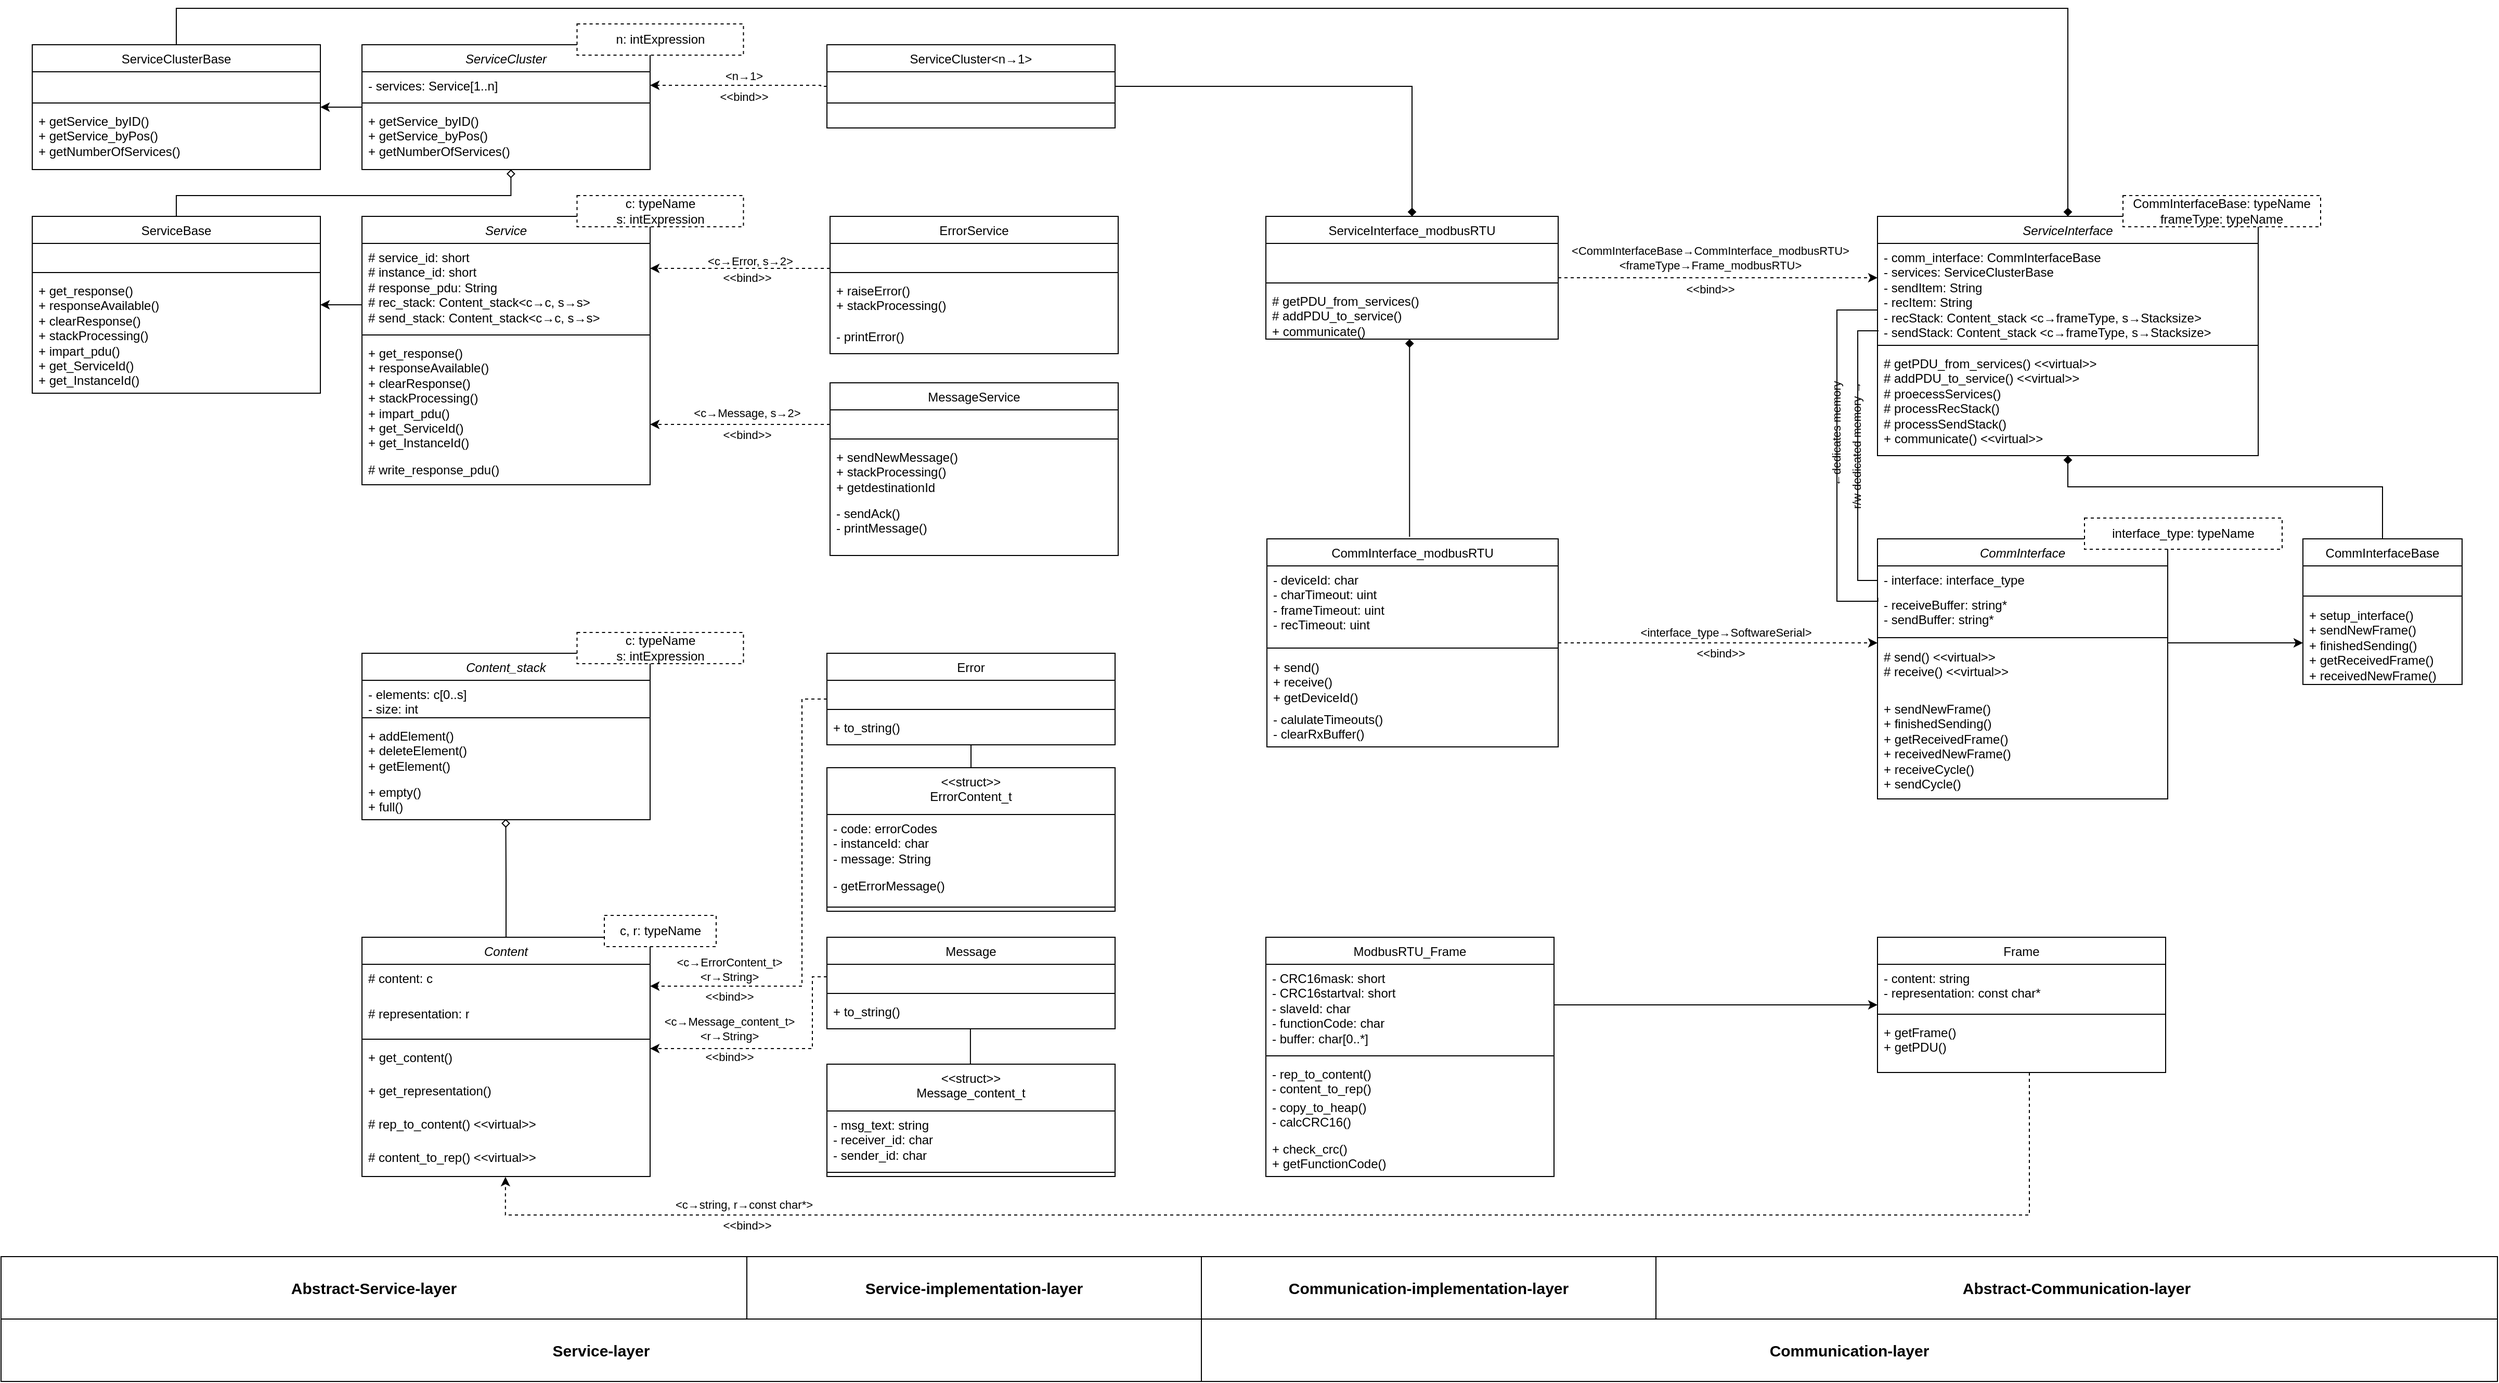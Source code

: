 <mxfile version="22.1.21" type="device">
  <diagram id="C5RBs43oDa-KdzZeNtuy" name="Page-1">
    <mxGraphModel dx="3549" dy="2591" grid="1" gridSize="10" guides="1" tooltips="1" connect="1" arrows="1" fold="1" page="1" pageScale="1" pageWidth="3300" pageHeight="4681" math="0" shadow="0">
      <root>
        <mxCell id="WIyWlLk6GJQsqaUBKTNV-0" />
        <mxCell id="WIyWlLk6GJQsqaUBKTNV-1" parent="WIyWlLk6GJQsqaUBKTNV-0" />
        <mxCell id="hzHgPejfFqS34bl7XQJl-62" style="edgeStyle=orthogonalEdgeStyle;rounded=0;orthogonalLoop=1;jettySize=auto;html=1;dashed=1;labelBackgroundColor=none;fontColor=default;" parent="WIyWlLk6GJQsqaUBKTNV-1" source="0T1XnAhTBll2UU8GzCWv-19" target="G1hKoWAZGQ2db2Nm5mXP-55" edge="1">
          <mxGeometry relative="1" as="geometry">
            <Array as="points">
              <mxPoint x="2203" y="790" />
              <mxPoint x="2203" y="790" />
            </Array>
          </mxGeometry>
        </mxCell>
        <mxCell id="hzHgPejfFqS34bl7XQJl-64" value="&amp;lt;interface_type→SoftwareSerial&amp;gt;" style="edgeLabel;html=1;align=center;verticalAlign=middle;resizable=0;points=[];labelBackgroundColor=none;" parent="hzHgPejfFqS34bl7XQJl-62" vertex="1" connectable="0">
          <mxGeometry x="0.139" y="3" relative="1" as="geometry">
            <mxPoint x="-14" y="-7" as="offset" />
          </mxGeometry>
        </mxCell>
        <mxCell id="0T1XnAhTBll2UU8GzCWv-19" value="&lt;span style=&quot;font-weight: normal;&quot;&gt;CommInterface_modbusRTU&lt;/span&gt;" style="swimlane;fontStyle=1;align=center;verticalAlign=top;childLayout=stackLayout;horizontal=1;startSize=26;horizontalStack=0;resizeParent=1;resizeParentMax=0;resizeLast=0;collapsible=1;marginBottom=0;whiteSpace=wrap;html=1;labelBackgroundColor=none;" parent="WIyWlLk6GJQsqaUBKTNV-1" vertex="1">
          <mxGeometry x="1657" y="690" width="280" height="200" as="geometry" />
        </mxCell>
        <mxCell id="0T1XnAhTBll2UU8GzCWv-20" value="&lt;div&gt;&lt;span style=&quot;background-color: initial;&quot;&gt;- deviceId: char&lt;/span&gt;&lt;/div&gt;&lt;div&gt;&lt;span style=&quot;background-color: initial;&quot;&gt;- charTimeout: uint&lt;/span&gt;&lt;br&gt;&lt;/div&gt;&lt;div&gt;- frameTimeout: uint&lt;/div&gt;&lt;div&gt;- recTimeout: uint&lt;/div&gt;" style="text;strokeColor=none;fillColor=none;align=left;verticalAlign=top;spacingLeft=4;spacingRight=4;overflow=hidden;rotatable=0;points=[[0,0.5],[1,0.5]];portConstraint=eastwest;whiteSpace=wrap;html=1;labelBackgroundColor=none;" parent="0T1XnAhTBll2UU8GzCWv-19" vertex="1">
          <mxGeometry y="26" width="280" height="74" as="geometry" />
        </mxCell>
        <mxCell id="0T1XnAhTBll2UU8GzCWv-21" value="" style="line;strokeWidth=1;fillColor=none;align=left;verticalAlign=middle;spacingTop=-1;spacingLeft=3;spacingRight=3;rotatable=0;labelPosition=right;points=[];portConstraint=eastwest;labelBackgroundColor=none;" parent="0T1XnAhTBll2UU8GzCWv-19" vertex="1">
          <mxGeometry y="100" width="280" height="10" as="geometry" />
        </mxCell>
        <mxCell id="g8rS9QN8BbAumc9vABYH-0" value="+ send()&amp;nbsp;&lt;div&gt;+ receive()&lt;br&gt;&lt;/div&gt;&lt;div&gt;+ getDeviceId()&lt;/div&gt;" style="text;strokeColor=none;fillColor=none;align=left;verticalAlign=top;spacingLeft=4;spacingRight=4;overflow=hidden;rotatable=0;points=[[0,0.5],[1,0.5]];portConstraint=eastwest;whiteSpace=wrap;html=1;labelBackgroundColor=none;" parent="0T1XnAhTBll2UU8GzCWv-19" vertex="1">
          <mxGeometry y="110" width="280" height="50" as="geometry" />
        </mxCell>
        <mxCell id="hzHgPejfFqS34bl7XQJl-67" value="- calulateTimeouts()&lt;br&gt;- clearRxBuffer()" style="text;strokeColor=none;fillColor=none;align=left;verticalAlign=top;spacingLeft=4;spacingRight=4;overflow=hidden;rotatable=0;points=[[0,0.5],[1,0.5]];portConstraint=eastwest;whiteSpace=wrap;html=1;labelBackgroundColor=none;" parent="0T1XnAhTBll2UU8GzCWv-19" vertex="1">
          <mxGeometry y="160" width="280" height="40" as="geometry" />
        </mxCell>
        <mxCell id="hzHgPejfFqS34bl7XQJl-45" style="edgeStyle=orthogonalEdgeStyle;rounded=0;orthogonalLoop=1;jettySize=auto;html=1;labelBackgroundColor=none;fontColor=default;" parent="WIyWlLk6GJQsqaUBKTNV-1" source="0T1XnAhTBll2UU8GzCWv-24" target="hzHgPejfFqS34bl7XQJl-40" edge="1">
          <mxGeometry relative="1" as="geometry">
            <Array as="points">
              <mxPoint x="780" y="465" />
              <mxPoint x="780" y="465" />
            </Array>
          </mxGeometry>
        </mxCell>
        <mxCell id="N3_kc9GpTuYt8x-B3Z9n-0" value="&lt;span style=&quot;font-weight: 400;&quot;&gt;Message&lt;/span&gt;" style="swimlane;fontStyle=1;align=center;verticalAlign=top;childLayout=stackLayout;horizontal=1;startSize=26;horizontalStack=0;resizeParent=1;resizeParentMax=0;resizeLast=0;collapsible=1;marginBottom=0;whiteSpace=wrap;html=1;labelBackgroundColor=none;" parent="WIyWlLk6GJQsqaUBKTNV-1" vertex="1">
          <mxGeometry x="1234" y="1073" width="277" height="88" as="geometry" />
        </mxCell>
        <mxCell id="N3_kc9GpTuYt8x-B3Z9n-11" value="&amp;nbsp;" style="text;strokeColor=none;fillColor=none;align=left;verticalAlign=top;spacingLeft=4;spacingRight=4;overflow=hidden;rotatable=0;points=[[0,0.5],[1,0.5]];portConstraint=eastwest;whiteSpace=wrap;html=1;labelBackgroundColor=none;" parent="N3_kc9GpTuYt8x-B3Z9n-0" vertex="1">
          <mxGeometry y="26" width="277" height="24" as="geometry" />
        </mxCell>
        <mxCell id="N3_kc9GpTuYt8x-B3Z9n-1" value="" style="line;strokeWidth=1;fillColor=none;align=left;verticalAlign=middle;spacingTop=-1;spacingLeft=3;spacingRight=3;rotatable=0;labelPosition=right;points=[];portConstraint=eastwest;labelBackgroundColor=none;" parent="N3_kc9GpTuYt8x-B3Z9n-0" vertex="1">
          <mxGeometry y="50" width="277" height="8" as="geometry" />
        </mxCell>
        <mxCell id="ZH3qLgjgDEHbAtOJyxIN-0" value="+ to_string()" style="text;strokeColor=none;fillColor=none;align=left;verticalAlign=top;spacingLeft=4;spacingRight=4;overflow=hidden;rotatable=0;points=[[0,0.5],[1,0.5]];portConstraint=eastwest;whiteSpace=wrap;html=1;labelBackgroundColor=none;" parent="N3_kc9GpTuYt8x-B3Z9n-0" vertex="1">
          <mxGeometry y="58" width="277" height="30" as="geometry" />
        </mxCell>
        <mxCell id="ZH3qLgjgDEHbAtOJyxIN-2" value="&lt;div&gt;&lt;span style=&quot;font-weight: 400;&quot;&gt;&amp;lt;&amp;lt;struct&amp;gt;&amp;gt;&lt;/span&gt;&lt;/div&gt;&lt;span style=&quot;font-weight: 400;&quot;&gt;Message_content_t&lt;/span&gt;" style="swimlane;fontStyle=1;align=center;verticalAlign=top;childLayout=stackLayout;horizontal=1;startSize=45;horizontalStack=0;resizeParent=1;resizeParentMax=0;resizeLast=0;collapsible=1;marginBottom=0;whiteSpace=wrap;html=1;labelBackgroundColor=none;" parent="WIyWlLk6GJQsqaUBKTNV-1" vertex="1">
          <mxGeometry x="1234" y="1195" width="277" height="108" as="geometry" />
        </mxCell>
        <mxCell id="ZH3qLgjgDEHbAtOJyxIN-3" value="- msg_text: string&amp;nbsp;&lt;br&gt;- receiver_id: char&lt;br&gt;- sender_id: char" style="text;strokeColor=none;fillColor=none;align=left;verticalAlign=top;spacingLeft=4;spacingRight=4;overflow=hidden;rotatable=0;points=[[0,0.5],[1,0.5]];portConstraint=eastwest;whiteSpace=wrap;html=1;labelBackgroundColor=none;" parent="ZH3qLgjgDEHbAtOJyxIN-2" vertex="1">
          <mxGeometry y="45" width="277" height="55" as="geometry" />
        </mxCell>
        <mxCell id="ZH3qLgjgDEHbAtOJyxIN-7" value="" style="line;strokeWidth=1;fillColor=none;align=left;verticalAlign=middle;spacingTop=-1;spacingLeft=3;spacingRight=3;rotatable=0;labelPosition=right;points=[];portConstraint=eastwest;labelBackgroundColor=none;" parent="ZH3qLgjgDEHbAtOJyxIN-2" vertex="1">
          <mxGeometry y="100" width="277" height="8" as="geometry" />
        </mxCell>
        <mxCell id="ZH3qLgjgDEHbAtOJyxIN-31" style="edgeStyle=orthogonalEdgeStyle;rounded=0;orthogonalLoop=1;jettySize=auto;html=1;endArrow=diamond;endFill=0;entryX=0.499;entryY=0.982;entryDx=0;entryDy=0;entryPerimeter=0;labelBackgroundColor=none;fontColor=default;" parent="WIyWlLk6GJQsqaUBKTNV-1" source="N3_kc9GpTuYt8x-B3Z9n-16" target="80-tXejD-YkmLtAAVGBc-1" edge="1">
          <mxGeometry relative="1" as="geometry">
            <mxPoint x="892" y="1032" as="targetPoint" />
          </mxGeometry>
        </mxCell>
        <mxCell id="kIGU2jK2xSigbOruO71g-1" value="&lt;span style=&quot;font-weight: normal;&quot;&gt;MessageService&lt;/span&gt;" style="swimlane;fontStyle=1;align=center;verticalAlign=top;childLayout=stackLayout;horizontal=1;startSize=26;horizontalStack=0;resizeParent=1;resizeParentMax=0;resizeLast=0;collapsible=1;marginBottom=0;whiteSpace=wrap;html=1;labelBackgroundColor=none;" parent="WIyWlLk6GJQsqaUBKTNV-1" vertex="1">
          <mxGeometry x="1237" y="540" width="277" height="166" as="geometry" />
        </mxCell>
        <mxCell id="kIGU2jK2xSigbOruO71g-4" value="&amp;nbsp;" style="text;strokeColor=none;fillColor=none;align=left;verticalAlign=top;spacingLeft=4;spacingRight=4;overflow=hidden;rotatable=0;points=[[0,0.5],[1,0.5]];portConstraint=eastwest;whiteSpace=wrap;html=1;labelBackgroundColor=none;" parent="kIGU2jK2xSigbOruO71g-1" vertex="1">
          <mxGeometry y="26" width="277" height="24" as="geometry" />
        </mxCell>
        <mxCell id="kIGU2jK2xSigbOruO71g-5" value="" style="line;strokeWidth=1;fillColor=none;align=left;verticalAlign=middle;spacingTop=-1;spacingLeft=3;spacingRight=3;rotatable=0;labelPosition=right;points=[];portConstraint=eastwest;labelBackgroundColor=none;" parent="kIGU2jK2xSigbOruO71g-1" vertex="1">
          <mxGeometry y="50" width="277" height="8" as="geometry" />
        </mxCell>
        <mxCell id="dM3VB4ARdl21_GnbxhvC-1" value="+ sendNewMessage()&lt;br&gt;+ stackProcessing()&lt;br&gt;+ getdestinationId" style="text;strokeColor=none;fillColor=none;align=left;verticalAlign=top;spacingLeft=4;spacingRight=4;overflow=hidden;rotatable=0;points=[[0,0.5],[1,0.5]];portConstraint=eastwest;whiteSpace=wrap;html=1;labelBackgroundColor=none;" parent="kIGU2jK2xSigbOruO71g-1" vertex="1">
          <mxGeometry y="58" width="277" height="54" as="geometry" />
        </mxCell>
        <mxCell id="hzHgPejfFqS34bl7XQJl-13" value="- sendAck()&lt;br&gt;- printMessage()" style="text;strokeColor=none;fillColor=none;align=left;verticalAlign=top;spacingLeft=4;spacingRight=4;overflow=hidden;rotatable=0;points=[[0,0.5],[1,0.5]];portConstraint=eastwest;whiteSpace=wrap;html=1;labelBackgroundColor=none;" parent="kIGU2jK2xSigbOruO71g-1" vertex="1">
          <mxGeometry y="112" width="277" height="54" as="geometry" />
        </mxCell>
        <mxCell id="kIGU2jK2xSigbOruO71g-8" style="edgeStyle=orthogonalEdgeStyle;rounded=0;orthogonalLoop=1;jettySize=auto;html=1;dashed=1;labelBackgroundColor=none;fontColor=default;" parent="WIyWlLk6GJQsqaUBKTNV-1" edge="1" target="0T1XnAhTBll2UU8GzCWv-24" source="kIGU2jK2xSigbOruO71g-1">
          <mxGeometry relative="1" as="geometry">
            <mxPoint x="1064.001" y="476.804" as="targetPoint" />
            <Array as="points">
              <mxPoint x="1150" y="580" />
              <mxPoint x="1150" y="580" />
            </Array>
            <mxPoint x="1233.17" y="476.58" as="sourcePoint" />
          </mxGeometry>
        </mxCell>
        <mxCell id="G1hKoWAZGQ2db2Nm5mXP-40" value="Abstract-Service-layer" style="rounded=0;whiteSpace=wrap;html=1;fontStyle=1;fontSize=15;labelBackgroundColor=none;" parent="WIyWlLk6GJQsqaUBKTNV-1" vertex="1">
          <mxGeometry x="440" y="1380" width="717" height="60" as="geometry" />
        </mxCell>
        <mxCell id="G1hKoWAZGQ2db2Nm5mXP-42" value="Service-implementation-layer" style="rounded=0;whiteSpace=wrap;html=1;fontSize=15;fontStyle=1;labelBackgroundColor=none;" parent="WIyWlLk6GJQsqaUBKTNV-1" vertex="1">
          <mxGeometry x="1157" y="1380" width="437" height="60" as="geometry" />
        </mxCell>
        <mxCell id="G1hKoWAZGQ2db2Nm5mXP-43" value="Service-layer" style="rounded=0;whiteSpace=wrap;html=1;fontSize=15;fontStyle=1;labelBackgroundColor=none;" parent="WIyWlLk6GJQsqaUBKTNV-1" vertex="1">
          <mxGeometry x="440" y="1440" width="1154" height="60" as="geometry" />
        </mxCell>
        <mxCell id="hzHgPejfFqS34bl7XQJl-69" style="edgeStyle=orthogonalEdgeStyle;rounded=0;orthogonalLoop=1;jettySize=auto;html=1;dashed=1;labelBackgroundColor=none;fontColor=default;" parent="WIyWlLk6GJQsqaUBKTNV-1" source="G1hKoWAZGQ2db2Nm5mXP-48" target="0T1XnAhTBll2UU8GzCWv-0" edge="1">
          <mxGeometry relative="1" as="geometry">
            <Array as="points">
              <mxPoint x="2203" y="439" />
              <mxPoint x="2203" y="439" />
            </Array>
          </mxGeometry>
        </mxCell>
        <mxCell id="G1hKoWAZGQ2db2Nm5mXP-48" value="&lt;span style=&quot;font-weight: normal;&quot;&gt;ServiceInterface_modbusRTU&lt;/span&gt;" style="swimlane;fontStyle=1;align=center;verticalAlign=top;childLayout=stackLayout;horizontal=1;startSize=26;horizontalStack=0;resizeParent=1;resizeParentMax=0;resizeLast=0;collapsible=1;marginBottom=0;whiteSpace=wrap;html=1;labelBackgroundColor=none;" parent="WIyWlLk6GJQsqaUBKTNV-1" vertex="1">
          <mxGeometry x="1656" y="380" width="281" height="118" as="geometry" />
        </mxCell>
        <mxCell id="G1hKoWAZGQ2db2Nm5mXP-49" value="&amp;nbsp;" style="text;strokeColor=none;fillColor=none;align=left;verticalAlign=top;spacingLeft=4;spacingRight=4;overflow=hidden;rotatable=0;points=[[0,0.5],[1,0.5]];portConstraint=eastwest;whiteSpace=wrap;html=1;labelBackgroundColor=none;" parent="G1hKoWAZGQ2db2Nm5mXP-48" vertex="1">
          <mxGeometry y="26" width="281" height="34" as="geometry" />
        </mxCell>
        <mxCell id="G1hKoWAZGQ2db2Nm5mXP-50" value="" style="line;strokeWidth=1;fillColor=none;align=left;verticalAlign=middle;spacingTop=-1;spacingLeft=3;spacingRight=3;rotatable=0;labelPosition=right;points=[];portConstraint=eastwest;labelBackgroundColor=none;" parent="G1hKoWAZGQ2db2Nm5mXP-48" vertex="1">
          <mxGeometry y="60" width="281" height="8" as="geometry" />
        </mxCell>
        <mxCell id="_srvy54F7dkZH8JNRXzy-0" value="# getPDU_from_services()&lt;br&gt;# addPDU_to_service()&amp;nbsp;&lt;br&gt;+ communicate()&amp;nbsp;" style="text;strokeColor=none;fillColor=none;align=left;verticalAlign=top;spacingLeft=4;spacingRight=4;overflow=hidden;rotatable=0;points=[[0,0.5],[1,0.5]];portConstraint=eastwest;whiteSpace=wrap;html=1;labelBackgroundColor=none;" parent="G1hKoWAZGQ2db2Nm5mXP-48" vertex="1">
          <mxGeometry y="68" width="281" height="50" as="geometry" />
        </mxCell>
        <mxCell id="hzHgPejfFqS34bl7XQJl-61" style="edgeStyle=orthogonalEdgeStyle;rounded=0;orthogonalLoop=1;jettySize=auto;html=1;labelBackgroundColor=none;fontColor=default;" parent="WIyWlLk6GJQsqaUBKTNV-1" source="G1hKoWAZGQ2db2Nm5mXP-55" target="hzHgPejfFqS34bl7XQJl-54" edge="1">
          <mxGeometry relative="1" as="geometry">
            <Array as="points">
              <mxPoint x="2593" y="790" />
              <mxPoint x="2593" y="790" />
            </Array>
          </mxGeometry>
        </mxCell>
        <mxCell id="G1hKoWAZGQ2db2Nm5mXP-55" value="&lt;span style=&quot;font-weight: 400;&quot;&gt;&lt;i&gt;CommInterface&lt;/i&gt;&lt;/span&gt;" style="swimlane;fontStyle=1;align=center;verticalAlign=top;childLayout=stackLayout;horizontal=1;startSize=26;horizontalStack=0;resizeParent=1;resizeParentMax=0;resizeLast=0;collapsible=1;marginBottom=0;whiteSpace=wrap;html=1;labelBackgroundColor=none;" parent="WIyWlLk6GJQsqaUBKTNV-1" vertex="1">
          <mxGeometry x="2244" y="690" width="279" height="250" as="geometry" />
        </mxCell>
        <mxCell id="G1hKoWAZGQ2db2Nm5mXP-56" value="&lt;div&gt;&lt;span style=&quot;background-color: initial;&quot;&gt;- interface: interface_type&lt;/span&gt;&lt;br&gt;&lt;/div&gt;" style="text;strokeColor=none;fillColor=none;align=left;verticalAlign=top;spacingLeft=4;spacingRight=4;overflow=hidden;rotatable=0;points=[[0,0.5],[1,0.5]];portConstraint=eastwest;whiteSpace=wrap;html=1;labelBackgroundColor=none;" parent="G1hKoWAZGQ2db2Nm5mXP-55" vertex="1">
          <mxGeometry y="26" width="279" height="24" as="geometry" />
        </mxCell>
        <mxCell id="G1hKoWAZGQ2db2Nm5mXP-64" value="&lt;div&gt;&lt;span style=&quot;background-color: initial;&quot;&gt;- receiveBuffer: string*&lt;/span&gt;&lt;br&gt;&lt;/div&gt;&lt;div&gt;&lt;div&gt;- sendBuffer: string*&lt;/div&gt;&lt;/div&gt;" style="text;strokeColor=none;fillColor=none;align=left;verticalAlign=top;spacingLeft=4;spacingRight=4;overflow=hidden;rotatable=0;points=[[0,0.5],[1,0.5]];portConstraint=eastwest;whiteSpace=wrap;html=1;labelBackgroundColor=none;" parent="G1hKoWAZGQ2db2Nm5mXP-55" vertex="1">
          <mxGeometry y="50" width="279" height="40" as="geometry" />
        </mxCell>
        <mxCell id="G1hKoWAZGQ2db2Nm5mXP-57" value="" style="line;strokeWidth=1;fillColor=none;align=left;verticalAlign=middle;spacingTop=-1;spacingLeft=3;spacingRight=3;rotatable=0;labelPosition=right;points=[];portConstraint=eastwest;labelBackgroundColor=none;" parent="G1hKoWAZGQ2db2Nm5mXP-55" vertex="1">
          <mxGeometry y="90" width="279" height="10" as="geometry" />
        </mxCell>
        <mxCell id="G1hKoWAZGQ2db2Nm5mXP-61" value="# send() &amp;lt;&amp;lt;virtual&amp;gt;&amp;gt;&lt;div&gt;# receive() &amp;lt;&amp;lt;virtual&amp;gt;&amp;gt;&lt;/div&gt;" style="text;strokeColor=none;fillColor=none;align=left;verticalAlign=top;spacingLeft=4;spacingRight=4;overflow=hidden;rotatable=0;points=[[0,0.5],[1,0.5]];portConstraint=eastwest;whiteSpace=wrap;html=1;labelBackgroundColor=none;" parent="G1hKoWAZGQ2db2Nm5mXP-55" vertex="1">
          <mxGeometry y="100" width="279" height="50" as="geometry" />
        </mxCell>
        <mxCell id="kE5n4X_mAe2XZxN9olAk-2" value="+&amp;nbsp;sendNewFrame()&lt;br&gt;+&amp;nbsp;finishedSending()&lt;br&gt;+&amp;nbsp;getReceivedFrame()&lt;br&gt;+ receivedNewFrame()&lt;br&gt;+&amp;nbsp;receiveCycle()&lt;br&gt;+ sendCycle()" style="text;strokeColor=none;fillColor=none;align=left;verticalAlign=top;spacingLeft=4;spacingRight=4;overflow=hidden;rotatable=0;points=[[0,0.5],[1,0.5]];portConstraint=eastwest;whiteSpace=wrap;html=1;labelBackgroundColor=none;" parent="G1hKoWAZGQ2db2Nm5mXP-55" vertex="1">
          <mxGeometry y="150" width="279" height="100" as="geometry" />
        </mxCell>
        <mxCell id="hzHgPejfFqS34bl7XQJl-39" value="" style="edgeStyle=orthogonalEdgeStyle;rounded=0;orthogonalLoop=1;jettySize=auto;html=1;entryX=1;entryY=0.5;entryDx=0;entryDy=0;labelBackgroundColor=none;fontColor=default;" parent="WIyWlLk6GJQsqaUBKTNV-1" source="G1hKoWAZGQ2db2Nm5mXP-85" target="hzHgPejfFqS34bl7XQJl-32" edge="1">
          <mxGeometry relative="1" as="geometry" />
        </mxCell>
        <mxCell id="G1hKoWAZGQ2db2Nm5mXP-90" style="edgeStyle=orthogonalEdgeStyle;rounded=0;orthogonalLoop=1;jettySize=auto;html=1;endArrow=diamond;endFill=0;exitX=0.5;exitY=0;exitDx=0;exitDy=0;entryX=0.517;entryY=0.998;entryDx=0;entryDy=0;entryPerimeter=0;labelBackgroundColor=none;fontColor=default;" parent="WIyWlLk6GJQsqaUBKTNV-1" source="hzHgPejfFqS34bl7XQJl-40" target="G1hKoWAZGQ2db2Nm5mXP-88" edge="1">
          <mxGeometry relative="1" as="geometry">
            <mxPoint x="930" y="350" as="targetPoint" />
            <Array as="points">
              <mxPoint x="608" y="360" />
              <mxPoint x="930" y="360" />
            </Array>
          </mxGeometry>
        </mxCell>
        <mxCell id="Gjm00CQVZoSc_tD7SDoh-1" value="&lt;span style=&quot;font-weight: 400;&quot;&gt;Frame&lt;/span&gt;" style="swimlane;fontStyle=1;align=center;verticalAlign=top;childLayout=stackLayout;horizontal=1;startSize=26;horizontalStack=0;resizeParent=1;resizeParentMax=0;resizeLast=0;collapsible=1;marginBottom=0;whiteSpace=wrap;html=1;labelBackgroundColor=none;" parent="WIyWlLk6GJQsqaUBKTNV-1" vertex="1">
          <mxGeometry x="2244" y="1073" width="277" height="130" as="geometry" />
        </mxCell>
        <mxCell id="Gjm00CQVZoSc_tD7SDoh-25" value="- content: string&lt;br&gt;- representation: const char*" style="text;strokeColor=none;fillColor=none;align=left;verticalAlign=top;spacingLeft=4;spacingRight=4;overflow=hidden;rotatable=0;points=[[0,0.5],[1,0.5]];portConstraint=eastwest;whiteSpace=wrap;html=1;labelBackgroundColor=none;" parent="Gjm00CQVZoSc_tD7SDoh-1" vertex="1">
          <mxGeometry y="26" width="277" height="44" as="geometry" />
        </mxCell>
        <mxCell id="Gjm00CQVZoSc_tD7SDoh-3" value="" style="line;strokeWidth=1;fillColor=none;align=left;verticalAlign=middle;spacingTop=-1;spacingLeft=3;spacingRight=3;rotatable=0;labelPosition=right;points=[];portConstraint=eastwest;labelBackgroundColor=none;" parent="Gjm00CQVZoSc_tD7SDoh-1" vertex="1">
          <mxGeometry y="70" width="277" height="8" as="geometry" />
        </mxCell>
        <mxCell id="Gjm00CQVZoSc_tD7SDoh-28" value="+ getFrame()&amp;nbsp;&lt;br&gt;+ getPDU()&amp;nbsp;" style="text;strokeColor=none;fillColor=none;align=left;verticalAlign=top;spacingLeft=4;spacingRight=4;overflow=hidden;rotatable=0;points=[[0,0.5],[1,0.5]];portConstraint=eastwest;whiteSpace=wrap;html=1;labelBackgroundColor=none;" parent="Gjm00CQVZoSc_tD7SDoh-1" vertex="1">
          <mxGeometry y="78" width="277" height="52" as="geometry" />
        </mxCell>
        <mxCell id="hzHgPejfFqS34bl7XQJl-46" style="edgeStyle=orthogonalEdgeStyle;rounded=0;orthogonalLoop=1;jettySize=auto;html=1;labelBackgroundColor=none;fontColor=default;" parent="WIyWlLk6GJQsqaUBKTNV-1" source="Gjm00CQVZoSc_tD7SDoh-10" target="Gjm00CQVZoSc_tD7SDoh-1" edge="1">
          <mxGeometry relative="1" as="geometry">
            <Array as="points">
              <mxPoint x="2133" y="1138" />
              <mxPoint x="2133" y="1138" />
            </Array>
          </mxGeometry>
        </mxCell>
        <mxCell id="Gjm00CQVZoSc_tD7SDoh-10" value="&lt;span style=&quot;font-weight: 400;&quot;&gt;ModbusRTU_Frame&lt;/span&gt;" style="swimlane;fontStyle=1;align=center;verticalAlign=top;childLayout=stackLayout;horizontal=1;startSize=26;horizontalStack=0;resizeParent=1;resizeParentMax=0;resizeLast=0;collapsible=1;marginBottom=0;whiteSpace=wrap;html=1;labelBackgroundColor=none;" parent="WIyWlLk6GJQsqaUBKTNV-1" vertex="1">
          <mxGeometry x="1656" y="1073" width="277" height="230" as="geometry" />
        </mxCell>
        <mxCell id="Gjm00CQVZoSc_tD7SDoh-29" value="- CRC16mask: short&lt;div&gt;- CRC16startval: short&lt;/div&gt;&lt;div&gt;- slaveId: char&amp;nbsp;&lt;/div&gt;&lt;div&gt;- functionCode: char&lt;/div&gt;&lt;div&gt;- buffer: char[0..*]&lt;/div&gt;" style="text;strokeColor=none;fillColor=none;align=left;verticalAlign=top;spacingLeft=4;spacingRight=4;overflow=hidden;rotatable=0;points=[[0,0.5],[1,0.5]];portConstraint=eastwest;whiteSpace=wrap;html=1;labelBackgroundColor=none;" parent="Gjm00CQVZoSc_tD7SDoh-10" vertex="1">
          <mxGeometry y="26" width="277" height="84" as="geometry" />
        </mxCell>
        <mxCell id="Gjm00CQVZoSc_tD7SDoh-12" value="" style="line;strokeWidth=1;fillColor=none;align=left;verticalAlign=middle;spacingTop=-1;spacingLeft=3;spacingRight=3;rotatable=0;labelPosition=right;points=[];portConstraint=eastwest;labelBackgroundColor=none;" parent="Gjm00CQVZoSc_tD7SDoh-10" vertex="1">
          <mxGeometry y="110" width="277" height="8" as="geometry" />
        </mxCell>
        <mxCell id="096EToznmI21Gf2s3Fc4-4" value="- rep_to_content()&amp;nbsp;&lt;br&gt;- content_to_rep()&amp;nbsp;" style="text;strokeColor=none;fillColor=none;align=left;verticalAlign=top;spacingLeft=4;spacingRight=4;overflow=hidden;rotatable=0;points=[[0,0.5],[1,0.5]];portConstraint=eastwest;whiteSpace=wrap;html=1;labelBackgroundColor=none;" parent="Gjm00CQVZoSc_tD7SDoh-10" vertex="1">
          <mxGeometry y="118" width="277" height="32" as="geometry" />
        </mxCell>
        <mxCell id="rjlbXJyvIOyErMJ56bfL-0" value="- copy_to_heap()&lt;br&gt;- calcCRC16()" style="text;strokeColor=none;fillColor=none;align=left;verticalAlign=top;spacingLeft=4;spacingRight=4;overflow=hidden;rotatable=0;points=[[0,0.5],[1,0.5]];portConstraint=eastwest;whiteSpace=wrap;html=1;labelBackgroundColor=none;" parent="Gjm00CQVZoSc_tD7SDoh-10" vertex="1">
          <mxGeometry y="150" width="277" height="40" as="geometry" />
        </mxCell>
        <mxCell id="Gjm00CQVZoSc_tD7SDoh-26" value="&lt;span style=&quot;background-color: initial;&quot;&gt;+ check_crc()&lt;/span&gt;&lt;br&gt;&lt;div&gt;&lt;span style=&quot;background-color: initial;&quot;&gt;+ getFunctionCode()&lt;/span&gt;&lt;/div&gt;" style="text;strokeColor=none;fillColor=none;align=left;verticalAlign=top;spacingLeft=4;spacingRight=4;overflow=hidden;rotatable=0;points=[[0,0.5],[1,0.5]];portConstraint=eastwest;whiteSpace=wrap;html=1;labelBackgroundColor=none;" parent="Gjm00CQVZoSc_tD7SDoh-10" vertex="1">
          <mxGeometry y="190" width="277" height="40" as="geometry" />
        </mxCell>
        <mxCell id="4FbRM16XQ2Hl6RiJ3gkA-0" style="edgeStyle=orthogonalEdgeStyle;rounded=0;orthogonalLoop=1;jettySize=auto;html=1;endArrow=diamond;endFill=1;labelBackgroundColor=none;fontColor=default;" parent="WIyWlLk6GJQsqaUBKTNV-1" edge="1">
          <mxGeometry relative="1" as="geometry">
            <mxPoint x="1794.125" y="688" as="sourcePoint" />
            <mxPoint x="1794.12" y="498" as="targetPoint" />
          </mxGeometry>
        </mxCell>
        <mxCell id="kE5n4X_mAe2XZxN9olAk-3" style="edgeStyle=orthogonalEdgeStyle;rounded=0;orthogonalLoop=1;jettySize=auto;html=1;endArrow=none;endFill=0;labelBackgroundColor=none;fontColor=default;" parent="WIyWlLk6GJQsqaUBKTNV-1" source="G1hKoWAZGQ2db2Nm5mXP-56" edge="1">
          <mxGeometry relative="1" as="geometry">
            <Array as="points">
              <mxPoint x="2225" y="730" />
              <mxPoint x="2225" y="490" />
              <mxPoint x="2244" y="490" />
            </Array>
            <mxPoint x="2245" y="490" as="targetPoint" />
          </mxGeometry>
        </mxCell>
        <mxCell id="kE5n4X_mAe2XZxN9olAk-4" value="r/w dedicated memory →" style="edgeLabel;html=1;align=center;verticalAlign=middle;resizable=0;points=[];rotation=-90;labelBackgroundColor=none;" parent="kE5n4X_mAe2XZxN9olAk-3" vertex="1" connectable="0">
          <mxGeometry x="-0.065" y="1" relative="1" as="geometry">
            <mxPoint y="-18" as="offset" />
          </mxGeometry>
        </mxCell>
        <mxCell id="kE5n4X_mAe2XZxN9olAk-5" style="edgeStyle=orthogonalEdgeStyle;rounded=0;orthogonalLoop=1;jettySize=auto;html=1;entryX=0;entryY=0.5;entryDx=0;entryDy=0;endArrow=none;endFill=0;exitX=0.001;exitY=0.166;exitDx=0;exitDy=0;exitPerimeter=0;labelBackgroundColor=none;fontColor=default;" parent="WIyWlLk6GJQsqaUBKTNV-1" source="G1hKoWAZGQ2db2Nm5mXP-64" target="G1hKoWAZGQ2db2Nm5mXP-79" edge="1">
          <mxGeometry relative="1" as="geometry">
            <mxPoint x="2213.98" y="738" as="sourcePoint" />
            <mxPoint x="2244" y="518.564" as="targetPoint" />
            <Array as="points">
              <mxPoint x="2205" y="750" />
              <mxPoint x="2205" y="470" />
              <mxPoint x="2244" y="470" />
            </Array>
          </mxGeometry>
        </mxCell>
        <mxCell id="kE5n4X_mAe2XZxN9olAk-6" value="←dedicates memory" style="edgeLabel;html=1;align=center;verticalAlign=middle;resizable=0;points=[];rotation=-90;labelBackgroundColor=none;" parent="kE5n4X_mAe2XZxN9olAk-5" vertex="1" connectable="0">
          <mxGeometry x="-0.065" y="1" relative="1" as="geometry">
            <mxPoint y="7" as="offset" />
          </mxGeometry>
        </mxCell>
        <mxCell id="hzHgPejfFqS34bl7XQJl-8" value="&amp;lt;c→Message, s→2&amp;gt;" style="edgeLabel;html=1;align=center;verticalAlign=middle;resizable=0;points=[];labelBackgroundColor=none;" parent="WIyWlLk6GJQsqaUBKTNV-1" vertex="1" connectable="0">
          <mxGeometry x="1157.003" y="569.004" as="geometry" />
        </mxCell>
        <mxCell id="hzHgPejfFqS34bl7XQJl-9" value="&amp;lt;&amp;lt;bind&amp;gt;&amp;gt;" style="edgeLabel;html=1;align=center;verticalAlign=middle;resizable=0;points=[];labelBackgroundColor=none;" parent="WIyWlLk6GJQsqaUBKTNV-1" vertex="1" connectable="0">
          <mxGeometry x="1157.001" y="590.003" as="geometry" />
        </mxCell>
        <mxCell id="hzHgPejfFqS34bl7XQJl-11" value="&amp;lt;c→Message_content_t&amp;gt;&lt;br&gt;&amp;lt;r→String&amp;gt;" style="edgeLabel;html=1;align=center;verticalAlign=middle;resizable=0;points=[];labelBackgroundColor=none;" parent="WIyWlLk6GJQsqaUBKTNV-1" vertex="1" connectable="0">
          <mxGeometry x="1140.003" y="1161.002" as="geometry" />
        </mxCell>
        <mxCell id="hzHgPejfFqS34bl7XQJl-12" value="&amp;lt;&amp;lt;bind&amp;gt;&amp;gt;" style="edgeLabel;html=1;align=center;verticalAlign=middle;resizable=0;points=[];labelBackgroundColor=none;" parent="WIyWlLk6GJQsqaUBKTNV-1" vertex="1" connectable="0">
          <mxGeometry x="1140.001" y="1188.003" as="geometry" />
        </mxCell>
        <mxCell id="hzHgPejfFqS34bl7XQJl-68" style="edgeStyle=orthogonalEdgeStyle;rounded=0;orthogonalLoop=1;jettySize=auto;html=1;endArrow=diamond;endFill=1;labelBackgroundColor=none;fontColor=default;" parent="WIyWlLk6GJQsqaUBKTNV-1" source="hzHgPejfFqS34bl7XQJl-14" target="G1hKoWAZGQ2db2Nm5mXP-48" edge="1">
          <mxGeometry relative="1" as="geometry" />
        </mxCell>
        <mxCell id="hzHgPejfFqS34bl7XQJl-14" value="&lt;span style=&quot;font-weight: 400;&quot;&gt;ServiceCluster&amp;lt;n→1&amp;gt;&lt;/span&gt;" style="swimlane;fontStyle=1;align=center;verticalAlign=top;childLayout=stackLayout;horizontal=1;startSize=26;horizontalStack=0;resizeParent=1;resizeParentMax=0;resizeLast=0;collapsible=1;marginBottom=0;whiteSpace=wrap;html=1;labelBackgroundColor=none;" parent="WIyWlLk6GJQsqaUBKTNV-1" vertex="1">
          <mxGeometry x="1234" y="215" width="277" height="80" as="geometry" />
        </mxCell>
        <mxCell id="hzHgPejfFqS34bl7XQJl-15" value="&amp;nbsp;" style="text;strokeColor=none;fillColor=none;align=left;verticalAlign=top;spacingLeft=4;spacingRight=4;overflow=hidden;rotatable=0;points=[[0,0.5],[1,0.5]];portConstraint=eastwest;whiteSpace=wrap;html=1;labelBackgroundColor=none;" parent="hzHgPejfFqS34bl7XQJl-14" vertex="1">
          <mxGeometry y="26" width="277" height="26" as="geometry" />
        </mxCell>
        <mxCell id="hzHgPejfFqS34bl7XQJl-16" value="" style="line;strokeWidth=1;fillColor=none;align=left;verticalAlign=middle;spacingTop=-1;spacingLeft=3;spacingRight=3;rotatable=0;labelPosition=right;points=[];portConstraint=eastwest;labelBackgroundColor=none;" parent="hzHgPejfFqS34bl7XQJl-14" vertex="1">
          <mxGeometry y="52" width="277" height="8" as="geometry" />
        </mxCell>
        <mxCell id="hzHgPejfFqS34bl7XQJl-17" value="&amp;nbsp;" style="text;strokeColor=none;fillColor=none;align=left;verticalAlign=top;spacingLeft=4;spacingRight=4;overflow=hidden;rotatable=0;points=[[0,0.5],[1,0.5]];portConstraint=eastwest;whiteSpace=wrap;html=1;labelBackgroundColor=none;" parent="hzHgPejfFqS34bl7XQJl-14" vertex="1">
          <mxGeometry y="60" width="277" height="20" as="geometry" />
        </mxCell>
        <mxCell id="hzHgPejfFqS34bl7XQJl-18" style="edgeStyle=orthogonalEdgeStyle;rounded=0;orthogonalLoop=1;jettySize=auto;html=1;dashed=1;entryX=1;entryY=0.5;entryDx=0;entryDy=0;exitX=0;exitY=0.5;exitDx=0;exitDy=0;labelBackgroundColor=none;fontColor=default;" parent="WIyWlLk6GJQsqaUBKTNV-1" source="hzHgPejfFqS34bl7XQJl-14" target="G1hKoWAZGQ2db2Nm5mXP-86" edge="1">
          <mxGeometry relative="1" as="geometry">
            <mxPoint x="1070" y="265" as="targetPoint" />
            <Array as="points">
              <mxPoint x="1228" y="255" />
            </Array>
            <mxPoint x="1228" y="265" as="sourcePoint" />
          </mxGeometry>
        </mxCell>
        <mxCell id="hzHgPejfFqS34bl7XQJl-19" value="&amp;lt;&amp;lt;bind&amp;gt;&amp;gt;" style="edgeLabel;html=1;align=center;verticalAlign=middle;resizable=0;points=[];labelBackgroundColor=none;" parent="WIyWlLk6GJQsqaUBKTNV-1" vertex="1" connectable="0">
          <mxGeometry x="1153.751" y="265.003" as="geometry" />
        </mxCell>
        <mxCell id="hzHgPejfFqS34bl7XQJl-20" value="&amp;lt;n→1&amp;gt;" style="edgeLabel;html=1;align=center;verticalAlign=middle;resizable=0;points=[];labelBackgroundColor=none;" parent="WIyWlLk6GJQsqaUBKTNV-1" vertex="1" connectable="0">
          <mxGeometry x="1153.753" y="245.004" as="geometry" />
        </mxCell>
        <mxCell id="hzHgPejfFqS34bl7XQJl-38" style="edgeStyle=orthogonalEdgeStyle;rounded=0;orthogonalLoop=1;jettySize=auto;html=1;entryX=0.5;entryY=0;entryDx=0;entryDy=0;endArrow=diamond;endFill=1;labelBackgroundColor=none;fontColor=default;" parent="WIyWlLk6GJQsqaUBKTNV-1" source="hzHgPejfFqS34bl7XQJl-32" target="0T1XnAhTBll2UU8GzCWv-0" edge="1">
          <mxGeometry relative="1" as="geometry">
            <Array as="points">
              <mxPoint x="609" y="180" />
              <mxPoint x="2427" y="180" />
            </Array>
          </mxGeometry>
        </mxCell>
        <mxCell id="hzHgPejfFqS34bl7XQJl-32" value="&lt;span style=&quot;font-weight: 400;&quot;&gt;ServiceClusterBase&lt;/span&gt;" style="swimlane;fontStyle=1;align=center;verticalAlign=top;childLayout=stackLayout;horizontal=1;startSize=26;horizontalStack=0;resizeParent=1;resizeParentMax=0;resizeLast=0;collapsible=1;marginBottom=0;whiteSpace=wrap;html=1;labelBackgroundColor=none;" parent="WIyWlLk6GJQsqaUBKTNV-1" vertex="1">
          <mxGeometry x="470" y="215" width="277" height="120" as="geometry" />
        </mxCell>
        <mxCell id="hzHgPejfFqS34bl7XQJl-33" value="&amp;nbsp;" style="text;strokeColor=none;fillColor=none;align=left;verticalAlign=top;spacingLeft=4;spacingRight=4;overflow=hidden;rotatable=0;points=[[0,0.5],[1,0.5]];portConstraint=eastwest;whiteSpace=wrap;html=1;labelBackgroundColor=none;" parent="hzHgPejfFqS34bl7XQJl-32" vertex="1">
          <mxGeometry y="26" width="277" height="26" as="geometry" />
        </mxCell>
        <mxCell id="hzHgPejfFqS34bl7XQJl-34" value="" style="line;strokeWidth=1;fillColor=none;align=left;verticalAlign=middle;spacingTop=-1;spacingLeft=3;spacingRight=3;rotatable=0;labelPosition=right;points=[];portConstraint=eastwest;labelBackgroundColor=none;" parent="hzHgPejfFqS34bl7XQJl-32" vertex="1">
          <mxGeometry y="52" width="277" height="8" as="geometry" />
        </mxCell>
        <mxCell id="hzHgPejfFqS34bl7XQJl-35" value="+ getService_byID()&lt;br&gt;+ getService_byPos()&lt;br&gt;+ getNumberOfServices()" style="text;strokeColor=none;fillColor=none;align=left;verticalAlign=top;spacingLeft=4;spacingRight=4;overflow=hidden;rotatable=0;points=[[0,0.5],[1,0.5]];portConstraint=eastwest;whiteSpace=wrap;html=1;labelBackgroundColor=none;" parent="hzHgPejfFqS34bl7XQJl-32" vertex="1">
          <mxGeometry y="60" width="277" height="60" as="geometry" />
        </mxCell>
        <mxCell id="hzHgPejfFqS34bl7XQJl-40" value="&lt;span style=&quot;font-weight: normal;&quot;&gt;ServiceBase&lt;/span&gt;" style="swimlane;fontStyle=1;align=center;verticalAlign=top;childLayout=stackLayout;horizontal=1;startSize=26;horizontalStack=0;resizeParent=1;resizeParentMax=0;resizeLast=0;collapsible=1;marginBottom=0;whiteSpace=wrap;html=1;labelBackgroundColor=none;" parent="WIyWlLk6GJQsqaUBKTNV-1" vertex="1">
          <mxGeometry x="470" y="380" width="277" height="170" as="geometry" />
        </mxCell>
        <mxCell id="hzHgPejfFqS34bl7XQJl-41" value="&amp;nbsp;" style="text;strokeColor=none;fillColor=none;align=left;verticalAlign=top;spacingLeft=4;spacingRight=4;overflow=hidden;rotatable=0;points=[[0,0.5],[1,0.5]];portConstraint=eastwest;whiteSpace=wrap;html=1;labelBackgroundColor=none;" parent="hzHgPejfFqS34bl7XQJl-40" vertex="1">
          <mxGeometry y="26" width="277" height="24" as="geometry" />
        </mxCell>
        <mxCell id="hzHgPejfFqS34bl7XQJl-42" value="" style="line;strokeWidth=1;fillColor=none;align=left;verticalAlign=middle;spacingTop=-1;spacingLeft=3;spacingRight=3;rotatable=0;labelPosition=right;points=[];portConstraint=eastwest;labelBackgroundColor=none;" parent="hzHgPejfFqS34bl7XQJl-40" vertex="1">
          <mxGeometry y="50" width="277" height="8" as="geometry" />
        </mxCell>
        <mxCell id="hzHgPejfFqS34bl7XQJl-43" value="+ get_response()&amp;nbsp;&lt;br&gt;+ responseAvailable()&lt;br&gt;+ clearResponse()&lt;br&gt;+ stackProcessing()&lt;br&gt;+ impart_pdu()&amp;nbsp;&amp;nbsp;&lt;br&gt;+ get_ServiceId()&lt;br&gt;+ get_InstanceId()" style="text;strokeColor=none;fillColor=none;align=left;verticalAlign=top;spacingLeft=4;spacingRight=4;overflow=hidden;rotatable=0;points=[[0,0.5],[1,0.5]];portConstraint=eastwest;whiteSpace=wrap;html=1;labelBackgroundColor=none;" parent="hzHgPejfFqS34bl7XQJl-40" vertex="1">
          <mxGeometry y="58" width="277" height="112" as="geometry" />
        </mxCell>
        <mxCell id="hzHgPejfFqS34bl7XQJl-48" style="edgeStyle=orthogonalEdgeStyle;rounded=0;orthogonalLoop=1;jettySize=auto;html=1;entryX=0.498;entryY=0.998;entryDx=0;entryDy=0;entryPerimeter=0;endArrow=none;endFill=0;labelBackgroundColor=none;fontColor=default;" parent="WIyWlLk6GJQsqaUBKTNV-1" source="ZH3qLgjgDEHbAtOJyxIN-2" target="ZH3qLgjgDEHbAtOJyxIN-0" edge="1">
          <mxGeometry relative="1" as="geometry">
            <Array as="points">
              <mxPoint x="1372" y="1202" />
              <mxPoint x="1372" y="1202" />
            </Array>
          </mxGeometry>
        </mxCell>
        <mxCell id="hzHgPejfFqS34bl7XQJl-50" style="edgeStyle=orthogonalEdgeStyle;rounded=0;orthogonalLoop=1;jettySize=auto;html=1;entryX=0.498;entryY=1.013;entryDx=0;entryDy=0;entryPerimeter=0;dashed=1;labelBackgroundColor=none;fontColor=default;" parent="WIyWlLk6GJQsqaUBKTNV-1" source="Gjm00CQVZoSc_tD7SDoh-1" target="3TZ6ypuchY_0NicrJu_w-1" edge="1">
          <mxGeometry relative="1" as="geometry">
            <Array as="points">
              <mxPoint x="2390" y="1340" />
              <mxPoint x="925" y="1340" />
            </Array>
          </mxGeometry>
        </mxCell>
        <mxCell id="hzHgPejfFqS34bl7XQJl-51" value="&amp;lt;c→string, r→const char*&amp;gt;" style="edgeLabel;html=1;align=center;verticalAlign=middle;resizable=0;points=[];labelBackgroundColor=none;" parent="WIyWlLk6GJQsqaUBKTNV-1" vertex="1" connectable="0">
          <mxGeometry x="1153.753" y="1330.002" as="geometry" />
        </mxCell>
        <mxCell id="hzHgPejfFqS34bl7XQJl-52" value="&amp;lt;&amp;lt;bind&amp;gt;&amp;gt;" style="edgeLabel;html=1;align=center;verticalAlign=middle;resizable=0;points=[];labelBackgroundColor=none;" parent="WIyWlLk6GJQsqaUBKTNV-1" vertex="1" connectable="0">
          <mxGeometry x="1157.001" y="1350.003" as="geometry" />
        </mxCell>
        <mxCell id="hzHgPejfFqS34bl7XQJl-60" style="edgeStyle=orthogonalEdgeStyle;rounded=0;orthogonalLoop=1;jettySize=auto;html=1;endArrow=diamond;endFill=1;labelBackgroundColor=none;fontColor=default;" parent="WIyWlLk6GJQsqaUBKTNV-1" source="hzHgPejfFqS34bl7XQJl-54" target="0T1XnAhTBll2UU8GzCWv-0" edge="1">
          <mxGeometry relative="1" as="geometry">
            <Array as="points">
              <mxPoint x="2729" y="640" />
              <mxPoint x="2427" y="640" />
            </Array>
          </mxGeometry>
        </mxCell>
        <mxCell id="hzHgPejfFqS34bl7XQJl-54" value="&lt;span style=&quot;font-weight: 400;&quot;&gt;CommInterfaceBase&lt;/span&gt;" style="swimlane;fontStyle=1;align=center;verticalAlign=top;childLayout=stackLayout;horizontal=1;startSize=26;horizontalStack=0;resizeParent=1;resizeParentMax=0;resizeLast=0;collapsible=1;marginBottom=0;whiteSpace=wrap;html=1;labelBackgroundColor=none;" parent="WIyWlLk6GJQsqaUBKTNV-1" vertex="1">
          <mxGeometry x="2653" y="690" width="153" height="140" as="geometry" />
        </mxCell>
        <mxCell id="hzHgPejfFqS34bl7XQJl-55" value="&lt;div&gt;&amp;nbsp;&lt;/div&gt;" style="text;strokeColor=none;fillColor=none;align=left;verticalAlign=top;spacingLeft=4;spacingRight=4;overflow=hidden;rotatable=0;points=[[0,0.5],[1,0.5]];portConstraint=eastwest;whiteSpace=wrap;html=1;labelBackgroundColor=none;" parent="hzHgPejfFqS34bl7XQJl-54" vertex="1">
          <mxGeometry y="26" width="153" height="24" as="geometry" />
        </mxCell>
        <mxCell id="hzHgPejfFqS34bl7XQJl-57" value="" style="line;strokeWidth=1;fillColor=none;align=left;verticalAlign=middle;spacingTop=-1;spacingLeft=3;spacingRight=3;rotatable=0;labelPosition=right;points=[];portConstraint=eastwest;labelBackgroundColor=none;" parent="hzHgPejfFqS34bl7XQJl-54" vertex="1">
          <mxGeometry y="50" width="153" height="10" as="geometry" />
        </mxCell>
        <mxCell id="hzHgPejfFqS34bl7XQJl-59" value="+ setup_interface()&amp;nbsp;&lt;br&gt;+&amp;nbsp;sendNewFrame()&lt;br&gt;+&amp;nbsp;finishedSending()&lt;br&gt;+&amp;nbsp;getReceivedFrame()&lt;br&gt;+ receivedNewFrame()" style="text;strokeColor=none;fillColor=none;align=left;verticalAlign=top;spacingLeft=4;spacingRight=4;overflow=hidden;rotatable=0;points=[[0,0.5],[1,0.5]];portConstraint=eastwest;whiteSpace=wrap;html=1;labelBackgroundColor=none;" parent="hzHgPejfFqS34bl7XQJl-54" vertex="1">
          <mxGeometry y="60" width="153" height="80" as="geometry" />
        </mxCell>
        <mxCell id="hzHgPejfFqS34bl7XQJl-63" value="interface_type: typeName" style="rounded=0;whiteSpace=wrap;html=1;dashed=1;labelBackgroundColor=none;" parent="WIyWlLk6GJQsqaUBKTNV-1" vertex="1">
          <mxGeometry x="2443" y="670" width="190" height="30" as="geometry" />
        </mxCell>
        <mxCell id="hzHgPejfFqS34bl7XQJl-65" value="&amp;lt;&amp;lt;bind&amp;gt;&amp;gt;" style="edgeLabel;html=1;align=center;verticalAlign=middle;resizable=0;points=[];labelBackgroundColor=none;" parent="WIyWlLk6GJQsqaUBKTNV-1" vertex="1" connectable="0">
          <mxGeometry x="2093.002" y="800" as="geometry" />
        </mxCell>
        <mxCell id="hzHgPejfFqS34bl7XQJl-70" value="&amp;lt;CommInterfaceBase→CommInterface_modbusRTU&amp;gt;&lt;br&gt;&amp;lt;frameType→Frame_modbusRTU&amp;gt;" style="edgeLabel;html=1;align=center;verticalAlign=middle;resizable=0;points=[];labelBackgroundColor=none;" parent="WIyWlLk6GJQsqaUBKTNV-1" vertex="1" connectable="0">
          <mxGeometry x="2083" y="419.997" as="geometry" />
        </mxCell>
        <mxCell id="hzHgPejfFqS34bl7XQJl-71" value="&amp;lt;&amp;lt;bind&amp;gt;&amp;gt;" style="edgeLabel;html=1;align=center;verticalAlign=middle;resizable=0;points=[];labelBackgroundColor=none;" parent="WIyWlLk6GJQsqaUBKTNV-1" vertex="1" connectable="0">
          <mxGeometry x="2083.002" y="450" as="geometry" />
        </mxCell>
        <mxCell id="hzHgPejfFqS34bl7XQJl-79" value="Abstract-Communication-layer" style="rounded=0;whiteSpace=wrap;html=1;fontStyle=1;fontSize=15;labelBackgroundColor=none;" parent="WIyWlLk6GJQsqaUBKTNV-1" vertex="1">
          <mxGeometry x="2031" y="1380" width="809" height="60" as="geometry" />
        </mxCell>
        <mxCell id="hzHgPejfFqS34bl7XQJl-80" value="Communication-implementation-layer" style="rounded=0;whiteSpace=wrap;html=1;fontSize=15;fontStyle=1;labelBackgroundColor=none;" parent="WIyWlLk6GJQsqaUBKTNV-1" vertex="1">
          <mxGeometry x="1594" y="1380" width="437" height="60" as="geometry" />
        </mxCell>
        <mxCell id="hzHgPejfFqS34bl7XQJl-81" value="Communication-layer" style="rounded=0;whiteSpace=wrap;html=1;fontSize=15;fontStyle=1;labelBackgroundColor=none;" parent="WIyWlLk6GJQsqaUBKTNV-1" vertex="1">
          <mxGeometry x="1594" y="1440" width="1246" height="60" as="geometry" />
        </mxCell>
        <mxCell id="UyeRSJa3ukUPhveWbc13-5" style="edgeStyle=orthogonalEdgeStyle;rounded=0;orthogonalLoop=1;jettySize=auto;html=1;dashed=1;" edge="1" parent="WIyWlLk6GJQsqaUBKTNV-1" source="UyeRSJa3ukUPhveWbc13-0" target="0T1XnAhTBll2UU8GzCWv-24">
          <mxGeometry relative="1" as="geometry">
            <Array as="points">
              <mxPoint x="1210" y="430" />
              <mxPoint x="1210" y="430" />
            </Array>
          </mxGeometry>
        </mxCell>
        <mxCell id="UyeRSJa3ukUPhveWbc13-0" value="&lt;span style=&quot;font-weight: normal;&quot;&gt;ErrorService&lt;/span&gt;" style="swimlane;fontStyle=1;align=center;verticalAlign=top;childLayout=stackLayout;horizontal=1;startSize=26;horizontalStack=0;resizeParent=1;resizeParentMax=0;resizeLast=0;collapsible=1;marginBottom=0;whiteSpace=wrap;html=1;labelBackgroundColor=none;" vertex="1" parent="WIyWlLk6GJQsqaUBKTNV-1">
          <mxGeometry x="1237" y="380" width="277" height="132" as="geometry" />
        </mxCell>
        <mxCell id="UyeRSJa3ukUPhveWbc13-1" value="&amp;nbsp;" style="text;strokeColor=none;fillColor=none;align=left;verticalAlign=top;spacingLeft=4;spacingRight=4;overflow=hidden;rotatable=0;points=[[0,0.5],[1,0.5]];portConstraint=eastwest;whiteSpace=wrap;html=1;labelBackgroundColor=none;" vertex="1" parent="UyeRSJa3ukUPhveWbc13-0">
          <mxGeometry y="26" width="277" height="24" as="geometry" />
        </mxCell>
        <mxCell id="UyeRSJa3ukUPhveWbc13-2" value="" style="line;strokeWidth=1;fillColor=none;align=left;verticalAlign=middle;spacingTop=-1;spacingLeft=3;spacingRight=3;rotatable=0;labelPosition=right;points=[];portConstraint=eastwest;labelBackgroundColor=none;" vertex="1" parent="UyeRSJa3ukUPhveWbc13-0">
          <mxGeometry y="50" width="277" height="8" as="geometry" />
        </mxCell>
        <mxCell id="UyeRSJa3ukUPhveWbc13-3" value="+ raiseError()&lt;br&gt;+ stackProcessing()" style="text;strokeColor=none;fillColor=none;align=left;verticalAlign=top;spacingLeft=4;spacingRight=4;overflow=hidden;rotatable=0;points=[[0,0.5],[1,0.5]];portConstraint=eastwest;whiteSpace=wrap;html=1;labelBackgroundColor=none;" vertex="1" parent="UyeRSJa3ukUPhveWbc13-0">
          <mxGeometry y="58" width="277" height="44" as="geometry" />
        </mxCell>
        <mxCell id="UyeRSJa3ukUPhveWbc13-4" value="- printError()" style="text;strokeColor=none;fillColor=none;align=left;verticalAlign=top;spacingLeft=4;spacingRight=4;overflow=hidden;rotatable=0;points=[[0,0.5],[1,0.5]];portConstraint=eastwest;whiteSpace=wrap;html=1;labelBackgroundColor=none;" vertex="1" parent="UyeRSJa3ukUPhveWbc13-0">
          <mxGeometry y="102" width="277" height="30" as="geometry" />
        </mxCell>
        <mxCell id="UyeRSJa3ukUPhveWbc13-6" value="&amp;lt;c→Error, s→2&amp;gt;" style="edgeLabel;html=1;align=center;verticalAlign=middle;resizable=0;points=[];labelBackgroundColor=none;" vertex="1" connectable="0" parent="WIyWlLk6GJQsqaUBKTNV-1">
          <mxGeometry x="1167.003" y="630.004" as="geometry">
            <mxPoint x="-7" y="-207" as="offset" />
          </mxGeometry>
        </mxCell>
        <mxCell id="UyeRSJa3ukUPhveWbc13-7" value="&amp;lt;&amp;lt;bind&amp;gt;&amp;gt;" style="edgeLabel;html=1;align=center;verticalAlign=middle;resizable=0;points=[];labelBackgroundColor=none;" vertex="1" connectable="0" parent="WIyWlLk6GJQsqaUBKTNV-1">
          <mxGeometry x="1157.001" y="439.003" as="geometry" />
        </mxCell>
        <mxCell id="UyeRSJa3ukUPhveWbc13-22" style="edgeStyle=orthogonalEdgeStyle;rounded=0;orthogonalLoop=1;jettySize=auto;html=1;dashed=1;" edge="1" parent="WIyWlLk6GJQsqaUBKTNV-1" source="UyeRSJa3ukUPhveWbc13-8" target="N3_kc9GpTuYt8x-B3Z9n-16">
          <mxGeometry relative="1" as="geometry">
            <Array as="points">
              <mxPoint x="1210" y="844" />
              <mxPoint x="1210" y="1120" />
            </Array>
          </mxGeometry>
        </mxCell>
        <mxCell id="UyeRSJa3ukUPhveWbc13-8" value="&lt;span style=&quot;font-weight: 400;&quot;&gt;Error&lt;/span&gt;" style="swimlane;fontStyle=1;align=center;verticalAlign=top;childLayout=stackLayout;horizontal=1;startSize=26;horizontalStack=0;resizeParent=1;resizeParentMax=0;resizeLast=0;collapsible=1;marginBottom=0;whiteSpace=wrap;html=1;labelBackgroundColor=none;" vertex="1" parent="WIyWlLk6GJQsqaUBKTNV-1">
          <mxGeometry x="1234" y="800" width="277" height="88" as="geometry" />
        </mxCell>
        <mxCell id="UyeRSJa3ukUPhveWbc13-9" value="&amp;nbsp;" style="text;strokeColor=none;fillColor=none;align=left;verticalAlign=top;spacingLeft=4;spacingRight=4;overflow=hidden;rotatable=0;points=[[0,0.5],[1,0.5]];portConstraint=eastwest;whiteSpace=wrap;html=1;labelBackgroundColor=none;" vertex="1" parent="UyeRSJa3ukUPhveWbc13-8">
          <mxGeometry y="26" width="277" height="24" as="geometry" />
        </mxCell>
        <mxCell id="UyeRSJa3ukUPhveWbc13-11" value="" style="line;strokeWidth=1;fillColor=none;align=left;verticalAlign=middle;spacingTop=-1;spacingLeft=3;spacingRight=3;rotatable=0;labelPosition=right;points=[];portConstraint=eastwest;labelBackgroundColor=none;" vertex="1" parent="UyeRSJa3ukUPhveWbc13-8">
          <mxGeometry y="50" width="277" height="8" as="geometry" />
        </mxCell>
        <mxCell id="UyeRSJa3ukUPhveWbc13-12" value="+ to_string()" style="text;strokeColor=none;fillColor=none;align=left;verticalAlign=top;spacingLeft=4;spacingRight=4;overflow=hidden;rotatable=0;points=[[0,0.5],[1,0.5]];portConstraint=eastwest;whiteSpace=wrap;html=1;labelBackgroundColor=none;" vertex="1" parent="UyeRSJa3ukUPhveWbc13-8">
          <mxGeometry y="58" width="277" height="30" as="geometry" />
        </mxCell>
        <mxCell id="UyeRSJa3ukUPhveWbc13-21" style="edgeStyle=orthogonalEdgeStyle;rounded=0;orthogonalLoop=1;jettySize=auto;html=1;endArrow=none;endFill=0;" edge="1" parent="WIyWlLk6GJQsqaUBKTNV-1" source="UyeRSJa3ukUPhveWbc13-13" target="UyeRSJa3ukUPhveWbc13-8">
          <mxGeometry relative="1" as="geometry" />
        </mxCell>
        <mxCell id="UyeRSJa3ukUPhveWbc13-13" value="&lt;div&gt;&lt;span style=&quot;font-weight: 400;&quot;&gt;&amp;lt;&amp;lt;struct&amp;gt;&amp;gt;&lt;/span&gt;&lt;/div&gt;&lt;span style=&quot;font-weight: 400;&quot;&gt;ErrorContent_t&lt;/span&gt;" style="swimlane;fontStyle=1;align=center;verticalAlign=top;childLayout=stackLayout;horizontal=1;startSize=45;horizontalStack=0;resizeParent=1;resizeParentMax=0;resizeLast=0;collapsible=1;marginBottom=0;whiteSpace=wrap;html=1;labelBackgroundColor=none;" vertex="1" parent="WIyWlLk6GJQsqaUBKTNV-1">
          <mxGeometry x="1234" y="910" width="277" height="138" as="geometry" />
        </mxCell>
        <mxCell id="UyeRSJa3ukUPhveWbc13-14" value="- code: errorCodes&lt;br&gt;- instanceId: char&lt;br&gt;- message: String" style="text;strokeColor=none;fillColor=none;align=left;verticalAlign=top;spacingLeft=4;spacingRight=4;overflow=hidden;rotatable=0;points=[[0,0.5],[1,0.5]];portConstraint=eastwest;whiteSpace=wrap;html=1;labelBackgroundColor=none;" vertex="1" parent="UyeRSJa3ukUPhveWbc13-13">
          <mxGeometry y="45" width="277" height="55" as="geometry" />
        </mxCell>
        <mxCell id="UyeRSJa3ukUPhveWbc13-16" value="- getErrorMessage()" style="text;strokeColor=none;fillColor=none;align=left;verticalAlign=top;spacingLeft=4;spacingRight=4;overflow=hidden;rotatable=0;points=[[0,0.5],[1,0.5]];portConstraint=eastwest;whiteSpace=wrap;html=1;labelBackgroundColor=none;" vertex="1" parent="UyeRSJa3ukUPhveWbc13-13">
          <mxGeometry y="100" width="277" height="30" as="geometry" />
        </mxCell>
        <mxCell id="UyeRSJa3ukUPhveWbc13-15" value="" style="line;strokeWidth=1;fillColor=none;align=left;verticalAlign=middle;spacingTop=-1;spacingLeft=3;spacingRight=3;rotatable=0;labelPosition=right;points=[];portConstraint=eastwest;labelBackgroundColor=none;" vertex="1" parent="UyeRSJa3ukUPhveWbc13-13">
          <mxGeometry y="130" width="277" height="8" as="geometry" />
        </mxCell>
        <mxCell id="UyeRSJa3ukUPhveWbc13-23" style="edgeStyle=orthogonalEdgeStyle;rounded=0;orthogonalLoop=1;jettySize=auto;html=1;dashed=1;" edge="1" parent="WIyWlLk6GJQsqaUBKTNV-1" source="N3_kc9GpTuYt8x-B3Z9n-11" target="N3_kc9GpTuYt8x-B3Z9n-16">
          <mxGeometry relative="1" as="geometry">
            <Array as="points">
              <mxPoint x="1220" y="1111" />
              <mxPoint x="1220" y="1180" />
            </Array>
          </mxGeometry>
        </mxCell>
        <mxCell id="UyeRSJa3ukUPhveWbc13-24" value="&amp;lt;&amp;lt;bind&amp;gt;&amp;gt;" style="edgeLabel;html=1;align=center;verticalAlign=middle;resizable=0;points=[];labelBackgroundColor=none;" vertex="1" connectable="0" parent="WIyWlLk6GJQsqaUBKTNV-1">
          <mxGeometry x="1140.001" y="1130.003" as="geometry" />
        </mxCell>
        <mxCell id="UyeRSJa3ukUPhveWbc13-25" value="&amp;lt;c→ErrorContent_t&amp;gt;&lt;br&gt;&amp;lt;r→String&amp;gt;" style="edgeLabel;html=1;align=center;verticalAlign=middle;resizable=0;points=[];labelBackgroundColor=none;" vertex="1" connectable="0" parent="WIyWlLk6GJQsqaUBKTNV-1">
          <mxGeometry x="1140.003" y="1104.002" as="geometry" />
        </mxCell>
        <mxCell id="UyeRSJa3ukUPhveWbc13-26" value="" style="group" vertex="1" connectable="0" parent="WIyWlLk6GJQsqaUBKTNV-1">
          <mxGeometry x="787" y="780" width="366.75" height="180" as="geometry" />
        </mxCell>
        <mxCell id="ZH3qLgjgDEHbAtOJyxIN-25" value="&lt;i style=&quot;font-weight: normal;&quot;&gt;Content_stack&lt;/i&gt;" style="swimlane;fontStyle=1;align=center;verticalAlign=top;childLayout=stackLayout;horizontal=1;startSize=26;horizontalStack=0;resizeParent=1;resizeParentMax=0;resizeLast=0;collapsible=1;marginBottom=0;whiteSpace=wrap;html=1;labelBackgroundColor=none;" parent="UyeRSJa3ukUPhveWbc13-26" vertex="1">
          <mxGeometry y="20" width="277" height="160" as="geometry" />
        </mxCell>
        <mxCell id="ZH3qLgjgDEHbAtOJyxIN-28" value="- elements: c[0..s]&lt;br&gt;- size: int" style="text;strokeColor=none;fillColor=none;align=left;verticalAlign=top;spacingLeft=4;spacingRight=4;overflow=hidden;rotatable=0;points=[[0,0.5],[1,0.5]];portConstraint=eastwest;whiteSpace=wrap;html=1;labelBackgroundColor=none;" parent="ZH3qLgjgDEHbAtOJyxIN-25" vertex="1">
          <mxGeometry y="26" width="277" height="32" as="geometry" />
        </mxCell>
        <mxCell id="ZH3qLgjgDEHbAtOJyxIN-27" value="" style="line;strokeWidth=1;fillColor=none;align=left;verticalAlign=middle;spacingTop=-1;spacingLeft=3;spacingRight=3;rotatable=0;labelPosition=right;points=[];portConstraint=eastwest;labelBackgroundColor=none;" parent="ZH3qLgjgDEHbAtOJyxIN-25" vertex="1">
          <mxGeometry y="58" width="277" height="8" as="geometry" />
        </mxCell>
        <mxCell id="ZH3qLgjgDEHbAtOJyxIN-29" value="+ addElement()&lt;br&gt;+ deleteElement()&lt;br&gt;+ getElement()" style="text;strokeColor=none;fillColor=none;align=left;verticalAlign=top;spacingLeft=4;spacingRight=4;overflow=hidden;rotatable=0;points=[[0,0.5],[1,0.5]];portConstraint=eastwest;whiteSpace=wrap;html=1;labelBackgroundColor=none;" parent="ZH3qLgjgDEHbAtOJyxIN-25" vertex="1">
          <mxGeometry y="66" width="277" height="54" as="geometry" />
        </mxCell>
        <mxCell id="80-tXejD-YkmLtAAVGBc-1" value="+ empty()&lt;br&gt;+ full()" style="text;strokeColor=none;fillColor=none;align=left;verticalAlign=top;spacingLeft=4;spacingRight=4;overflow=hidden;rotatable=0;points=[[0,0.5],[1,0.5]];portConstraint=eastwest;whiteSpace=wrap;html=1;labelBackgroundColor=none;" parent="ZH3qLgjgDEHbAtOJyxIN-25" vertex="1">
          <mxGeometry y="120" width="277" height="40" as="geometry" />
        </mxCell>
        <mxCell id="hzHgPejfFqS34bl7XQJl-4" value="c: typeName&lt;br&gt;s: intExpression" style="rounded=0;whiteSpace=wrap;html=1;dashed=1;labelBackgroundColor=none;" parent="UyeRSJa3ukUPhveWbc13-26" vertex="1">
          <mxGeometry x="206.75" width="160" height="30" as="geometry" />
        </mxCell>
        <mxCell id="UyeRSJa3ukUPhveWbc13-27" value="" style="group" vertex="1" connectable="0" parent="WIyWlLk6GJQsqaUBKTNV-1">
          <mxGeometry x="787" y="1052" width="340.5" height="251" as="geometry" />
        </mxCell>
        <mxCell id="N3_kc9GpTuYt8x-B3Z9n-16" value="&lt;i style=&quot;font-weight: normal;&quot;&gt;Content&lt;/i&gt;" style="swimlane;fontStyle=1;align=center;verticalAlign=top;childLayout=stackLayout;horizontal=1;startSize=26;horizontalStack=0;resizeParent=1;resizeParentMax=0;resizeLast=0;collapsible=1;marginBottom=0;whiteSpace=wrap;html=1;labelBackgroundColor=none;" parent="UyeRSJa3ukUPhveWbc13-27" vertex="1">
          <mxGeometry y="21" width="277" height="230" as="geometry" />
        </mxCell>
        <mxCell id="N3_kc9GpTuYt8x-B3Z9n-17" value="# content: c" style="text;strokeColor=none;fillColor=none;align=left;verticalAlign=top;spacingLeft=4;spacingRight=4;overflow=hidden;rotatable=0;points=[[0,0.5],[1,0.5]];portConstraint=eastwest;whiteSpace=wrap;html=1;labelBackgroundColor=none;" parent="N3_kc9GpTuYt8x-B3Z9n-16" vertex="1">
          <mxGeometry y="26" width="277" height="34" as="geometry" />
        </mxCell>
        <mxCell id="3TZ6ypuchY_0NicrJu_w-0" value="# representation: r" style="text;strokeColor=none;fillColor=none;align=left;verticalAlign=top;spacingLeft=4;spacingRight=4;overflow=hidden;rotatable=0;points=[[0,0.5],[1,0.5]];portConstraint=eastwest;whiteSpace=wrap;html=1;labelBackgroundColor=none;" parent="N3_kc9GpTuYt8x-B3Z9n-16" vertex="1">
          <mxGeometry y="60" width="277" height="34" as="geometry" />
        </mxCell>
        <mxCell id="N3_kc9GpTuYt8x-B3Z9n-18" value="" style="line;strokeWidth=1;fillColor=none;align=left;verticalAlign=middle;spacingTop=-1;spacingLeft=3;spacingRight=3;rotatable=0;labelPosition=right;points=[];portConstraint=eastwest;labelBackgroundColor=none;" parent="N3_kc9GpTuYt8x-B3Z9n-16" vertex="1">
          <mxGeometry y="94" width="277" height="8" as="geometry" />
        </mxCell>
        <mxCell id="N3_kc9GpTuYt8x-B3Z9n-23" value="+ get_content()&amp;nbsp;" style="text;strokeColor=none;fillColor=none;align=left;verticalAlign=top;spacingLeft=4;spacingRight=4;overflow=hidden;rotatable=0;points=[[0,0.5],[1,0.5]];portConstraint=eastwest;whiteSpace=wrap;html=1;labelBackgroundColor=none;" parent="N3_kc9GpTuYt8x-B3Z9n-16" vertex="1">
          <mxGeometry y="102" width="277" height="32" as="geometry" />
        </mxCell>
        <mxCell id="N3_kc9GpTuYt8x-B3Z9n-19" value="+ get_representation()&amp;nbsp;" style="text;strokeColor=none;fillColor=none;align=left;verticalAlign=top;spacingLeft=4;spacingRight=4;overflow=hidden;rotatable=0;points=[[0,0.5],[1,0.5]];portConstraint=eastwest;whiteSpace=wrap;html=1;labelBackgroundColor=none;" parent="N3_kc9GpTuYt8x-B3Z9n-16" vertex="1">
          <mxGeometry y="134" width="277" height="32" as="geometry" />
        </mxCell>
        <mxCell id="aDwjSYwR-uf44QGX8slU-0" value="# rep_to_content()&amp;nbsp;&amp;lt;&amp;lt;virtual&amp;gt;&amp;gt;" style="text;strokeColor=none;fillColor=none;align=left;verticalAlign=top;spacingLeft=4;spacingRight=4;overflow=hidden;rotatable=0;points=[[0,0.5],[1,0.5]];portConstraint=eastwest;whiteSpace=wrap;html=1;labelBackgroundColor=none;" parent="N3_kc9GpTuYt8x-B3Z9n-16" vertex="1">
          <mxGeometry y="166" width="277" height="32" as="geometry" />
        </mxCell>
        <mxCell id="3TZ6ypuchY_0NicrJu_w-1" value="# content_to_rep()&amp;nbsp;&amp;lt;&amp;lt;virtual&amp;gt;&amp;gt;" style="text;strokeColor=none;fillColor=none;align=left;verticalAlign=top;spacingLeft=4;spacingRight=4;overflow=hidden;rotatable=0;points=[[0,0.5],[1,0.5]];portConstraint=eastwest;whiteSpace=wrap;html=1;labelBackgroundColor=none;" parent="N3_kc9GpTuYt8x-B3Z9n-16" vertex="1">
          <mxGeometry y="198" width="277" height="32" as="geometry" />
        </mxCell>
        <mxCell id="hzHgPejfFqS34bl7XQJl-0" value="c, r: typeName" style="rounded=0;whiteSpace=wrap;html=1;dashed=1;labelBackgroundColor=none;" parent="UyeRSJa3ukUPhveWbc13-27" vertex="1">
          <mxGeometry x="233" width="107.5" height="30" as="geometry" />
        </mxCell>
        <mxCell id="UyeRSJa3ukUPhveWbc13-28" value="" style="group" vertex="1" connectable="0" parent="WIyWlLk6GJQsqaUBKTNV-1">
          <mxGeometry x="787" y="360" width="366.75" height="278" as="geometry" />
        </mxCell>
        <mxCell id="0T1XnAhTBll2UU8GzCWv-24" value="&lt;i style=&quot;font-weight: normal;&quot;&gt;Service&lt;/i&gt;" style="swimlane;fontStyle=1;align=center;verticalAlign=top;childLayout=stackLayout;horizontal=1;startSize=26;horizontalStack=0;resizeParent=1;resizeParentMax=0;resizeLast=0;collapsible=1;marginBottom=0;whiteSpace=wrap;html=1;labelBackgroundColor=none;" parent="UyeRSJa3ukUPhveWbc13-28" vertex="1">
          <mxGeometry y="20" width="277" height="258" as="geometry" />
        </mxCell>
        <mxCell id="0T1XnAhTBll2UU8GzCWv-25" value="# service_id: short&amp;nbsp;&lt;br&gt;# instance_id: short&amp;nbsp;&lt;br&gt;# response_pdu: String&lt;br&gt;# rec_stack: Content_stack&amp;lt;c→c, s→s&amp;gt;&lt;br&gt;# send_stack: Content_stack&amp;lt;c→c, s→s&amp;gt;" style="text;strokeColor=none;fillColor=none;align=left;verticalAlign=top;spacingLeft=4;spacingRight=4;overflow=hidden;rotatable=0;points=[[0,0.5],[1,0.5]];portConstraint=eastwest;whiteSpace=wrap;html=1;labelBackgroundColor=none;" parent="0T1XnAhTBll2UU8GzCWv-24" vertex="1">
          <mxGeometry y="26" width="277" height="84" as="geometry" />
        </mxCell>
        <mxCell id="0T1XnAhTBll2UU8GzCWv-26" value="" style="line;strokeWidth=1;fillColor=none;align=left;verticalAlign=middle;spacingTop=-1;spacingLeft=3;spacingRight=3;rotatable=0;labelPosition=right;points=[];portConstraint=eastwest;labelBackgroundColor=none;" parent="0T1XnAhTBll2UU8GzCWv-24" vertex="1">
          <mxGeometry y="110" width="277" height="8" as="geometry" />
        </mxCell>
        <mxCell id="80-tXejD-YkmLtAAVGBc-15" value="+ get_response()&amp;nbsp;&lt;br&gt;+ responseAvailable()&lt;br&gt;+ clearResponse()&lt;br&gt;+ stackProcessing()&lt;br&gt;+ impart_pdu()&amp;nbsp;&amp;nbsp;&lt;br&gt;+ get_ServiceId()&lt;br&gt;+ get_InstanceId()" style="text;strokeColor=none;fillColor=none;align=left;verticalAlign=top;spacingLeft=4;spacingRight=4;overflow=hidden;rotatable=0;points=[[0,0.5],[1,0.5]];portConstraint=eastwest;whiteSpace=wrap;html=1;labelBackgroundColor=none;" parent="0T1XnAhTBll2UU8GzCWv-24" vertex="1">
          <mxGeometry y="118" width="277" height="112" as="geometry" />
        </mxCell>
        <mxCell id="hzHgPejfFqS34bl7XQJl-5" value="# write_response_pdu()" style="text;strokeColor=none;fillColor=none;align=left;verticalAlign=top;spacingLeft=4;spacingRight=4;overflow=hidden;rotatable=0;points=[[0,0.5],[1,0.5]];portConstraint=eastwest;whiteSpace=wrap;html=1;labelBackgroundColor=none;" parent="0T1XnAhTBll2UU8GzCWv-24" vertex="1">
          <mxGeometry y="230" width="277" height="28" as="geometry" />
        </mxCell>
        <mxCell id="hzHgPejfFqS34bl7XQJl-2" value="c: typeName&lt;br&gt;s: intExpression" style="rounded=0;whiteSpace=wrap;html=1;dashed=1;labelBackgroundColor=none;" parent="UyeRSJa3ukUPhveWbc13-28" vertex="1">
          <mxGeometry x="206.75" width="160" height="30" as="geometry" />
        </mxCell>
        <mxCell id="UyeRSJa3ukUPhveWbc13-29" value="" style="group" vertex="1" connectable="0" parent="WIyWlLk6GJQsqaUBKTNV-1">
          <mxGeometry x="787" y="195" width="366.75" height="140" as="geometry" />
        </mxCell>
        <mxCell id="G1hKoWAZGQ2db2Nm5mXP-85" value="&lt;span style=&quot;font-weight: 400;&quot;&gt;&lt;i&gt;ServiceCluster&lt;/i&gt;&lt;/span&gt;" style="swimlane;fontStyle=1;align=center;verticalAlign=top;childLayout=stackLayout;horizontal=1;startSize=26;horizontalStack=0;resizeParent=1;resizeParentMax=0;resizeLast=0;collapsible=1;marginBottom=0;whiteSpace=wrap;html=1;labelBackgroundColor=none;" parent="UyeRSJa3ukUPhveWbc13-29" vertex="1">
          <mxGeometry y="20" width="277" height="120" as="geometry" />
        </mxCell>
        <mxCell id="G1hKoWAZGQ2db2Nm5mXP-86" value="- services: Service[1..n]" style="text;strokeColor=none;fillColor=none;align=left;verticalAlign=top;spacingLeft=4;spacingRight=4;overflow=hidden;rotatable=0;points=[[0,0.5],[1,0.5]];portConstraint=eastwest;whiteSpace=wrap;html=1;labelBackgroundColor=none;" parent="G1hKoWAZGQ2db2Nm5mXP-85" vertex="1">
          <mxGeometry y="26" width="277" height="26" as="geometry" />
        </mxCell>
        <mxCell id="G1hKoWAZGQ2db2Nm5mXP-87" value="" style="line;strokeWidth=1;fillColor=none;align=left;verticalAlign=middle;spacingTop=-1;spacingLeft=3;spacingRight=3;rotatable=0;labelPosition=right;points=[];portConstraint=eastwest;labelBackgroundColor=none;" parent="G1hKoWAZGQ2db2Nm5mXP-85" vertex="1">
          <mxGeometry y="52" width="277" height="8" as="geometry" />
        </mxCell>
        <mxCell id="G1hKoWAZGQ2db2Nm5mXP-88" value="+ getService_byID()&lt;br&gt;+ getService_byPos()&lt;br&gt;+ getNumberOfServices()" style="text;strokeColor=none;fillColor=none;align=left;verticalAlign=top;spacingLeft=4;spacingRight=4;overflow=hidden;rotatable=0;points=[[0,0.5],[1,0.5]];portConstraint=eastwest;whiteSpace=wrap;html=1;labelBackgroundColor=none;" parent="G1hKoWAZGQ2db2Nm5mXP-85" vertex="1">
          <mxGeometry y="60" width="277" height="60" as="geometry" />
        </mxCell>
        <mxCell id="hzHgPejfFqS34bl7XQJl-3" value="n: intExpression" style="rounded=0;whiteSpace=wrap;html=1;dashed=1;labelBackgroundColor=none;" parent="UyeRSJa3ukUPhveWbc13-29" vertex="1">
          <mxGeometry x="206.75" width="160" height="30" as="geometry" />
        </mxCell>
        <mxCell id="UyeRSJa3ukUPhveWbc13-30" value="" style="group" vertex="1" connectable="0" parent="WIyWlLk6GJQsqaUBKTNV-1">
          <mxGeometry x="2244" y="360" width="426" height="250" as="geometry" />
        </mxCell>
        <mxCell id="0T1XnAhTBll2UU8GzCWv-0" value="&lt;span style=&quot;font-weight: normal;&quot;&gt;&lt;i&gt;ServiceInterface&lt;/i&gt;&lt;/span&gt;" style="swimlane;fontStyle=1;align=center;verticalAlign=top;childLayout=stackLayout;horizontal=1;startSize=26;horizontalStack=0;resizeParent=1;resizeParentMax=0;resizeLast=0;collapsible=1;marginBottom=0;whiteSpace=wrap;html=1;labelBackgroundColor=none;" parent="UyeRSJa3ukUPhveWbc13-30" vertex="1">
          <mxGeometry y="20" width="366" height="230" as="geometry" />
        </mxCell>
        <mxCell id="0T1XnAhTBll2UU8GzCWv-1" value="- comm_interface: CommInterfaceBase&lt;br&gt;- services: ServiceClusterBase&lt;br&gt;- sendItem: String&lt;br&gt;- recItem: String&lt;br&gt;- recStack:&amp;nbsp;Content_stack&amp;nbsp;&amp;lt;c→frameType, s→Stacksize&amp;gt;&lt;br&gt;- sendStack:&amp;nbsp;Content_stack&amp;nbsp;&lt;span style=&quot;text-align: center;&quot;&gt;&amp;lt;c→frameType, s→Stacksize&amp;gt;&lt;/span&gt;&lt;span style=&quot;text-align: center;&quot;&gt;&lt;br&gt;&lt;/span&gt;" style="text;strokeColor=none;fillColor=none;align=left;verticalAlign=top;spacingLeft=4;spacingRight=4;overflow=hidden;rotatable=0;points=[[0,0.5],[1,0.5]];portConstraint=eastwest;whiteSpace=wrap;html=1;labelBackgroundColor=none;" parent="0T1XnAhTBll2UU8GzCWv-0" vertex="1">
          <mxGeometry y="26" width="366" height="94" as="geometry" />
        </mxCell>
        <mxCell id="0T1XnAhTBll2UU8GzCWv-2" value="" style="line;strokeWidth=1;fillColor=none;align=left;verticalAlign=middle;spacingTop=-1;spacingLeft=3;spacingRight=3;rotatable=0;labelPosition=right;points=[];portConstraint=eastwest;labelBackgroundColor=none;" parent="0T1XnAhTBll2UU8GzCWv-0" vertex="1">
          <mxGeometry y="120" width="366" height="8" as="geometry" />
        </mxCell>
        <mxCell id="G1hKoWAZGQ2db2Nm5mXP-79" value="# getPDU_from_services() &amp;lt;&amp;lt;virtual&amp;gt;&amp;gt;&lt;br&gt;# addPDU_to_service() &amp;lt;&amp;lt;virtual&amp;gt;&amp;gt;&lt;br&gt;# proecessServices()&lt;br&gt;# processRecStack()&lt;br&gt;# processSendStack()&lt;br&gt;+ communicate() &amp;lt;&amp;lt;virtual&amp;gt;&amp;gt;" style="text;strokeColor=none;fillColor=none;align=left;verticalAlign=top;spacingLeft=4;spacingRight=4;overflow=hidden;rotatable=0;points=[[0,0.5],[1,0.5]];portConstraint=eastwest;whiteSpace=wrap;html=1;labelBackgroundColor=none;" parent="0T1XnAhTBll2UU8GzCWv-0" vertex="1">
          <mxGeometry y="128" width="366" height="102" as="geometry" />
        </mxCell>
        <mxCell id="hzHgPejfFqS34bl7XQJl-53" value="CommInterfaceBase: typeName&lt;br&gt;frameType: typeName" style="rounded=0;whiteSpace=wrap;html=1;dashed=1;labelBackgroundColor=none;" parent="UyeRSJa3ukUPhveWbc13-30" vertex="1">
          <mxGeometry x="236" width="190" height="30" as="geometry" />
        </mxCell>
      </root>
    </mxGraphModel>
  </diagram>
</mxfile>
